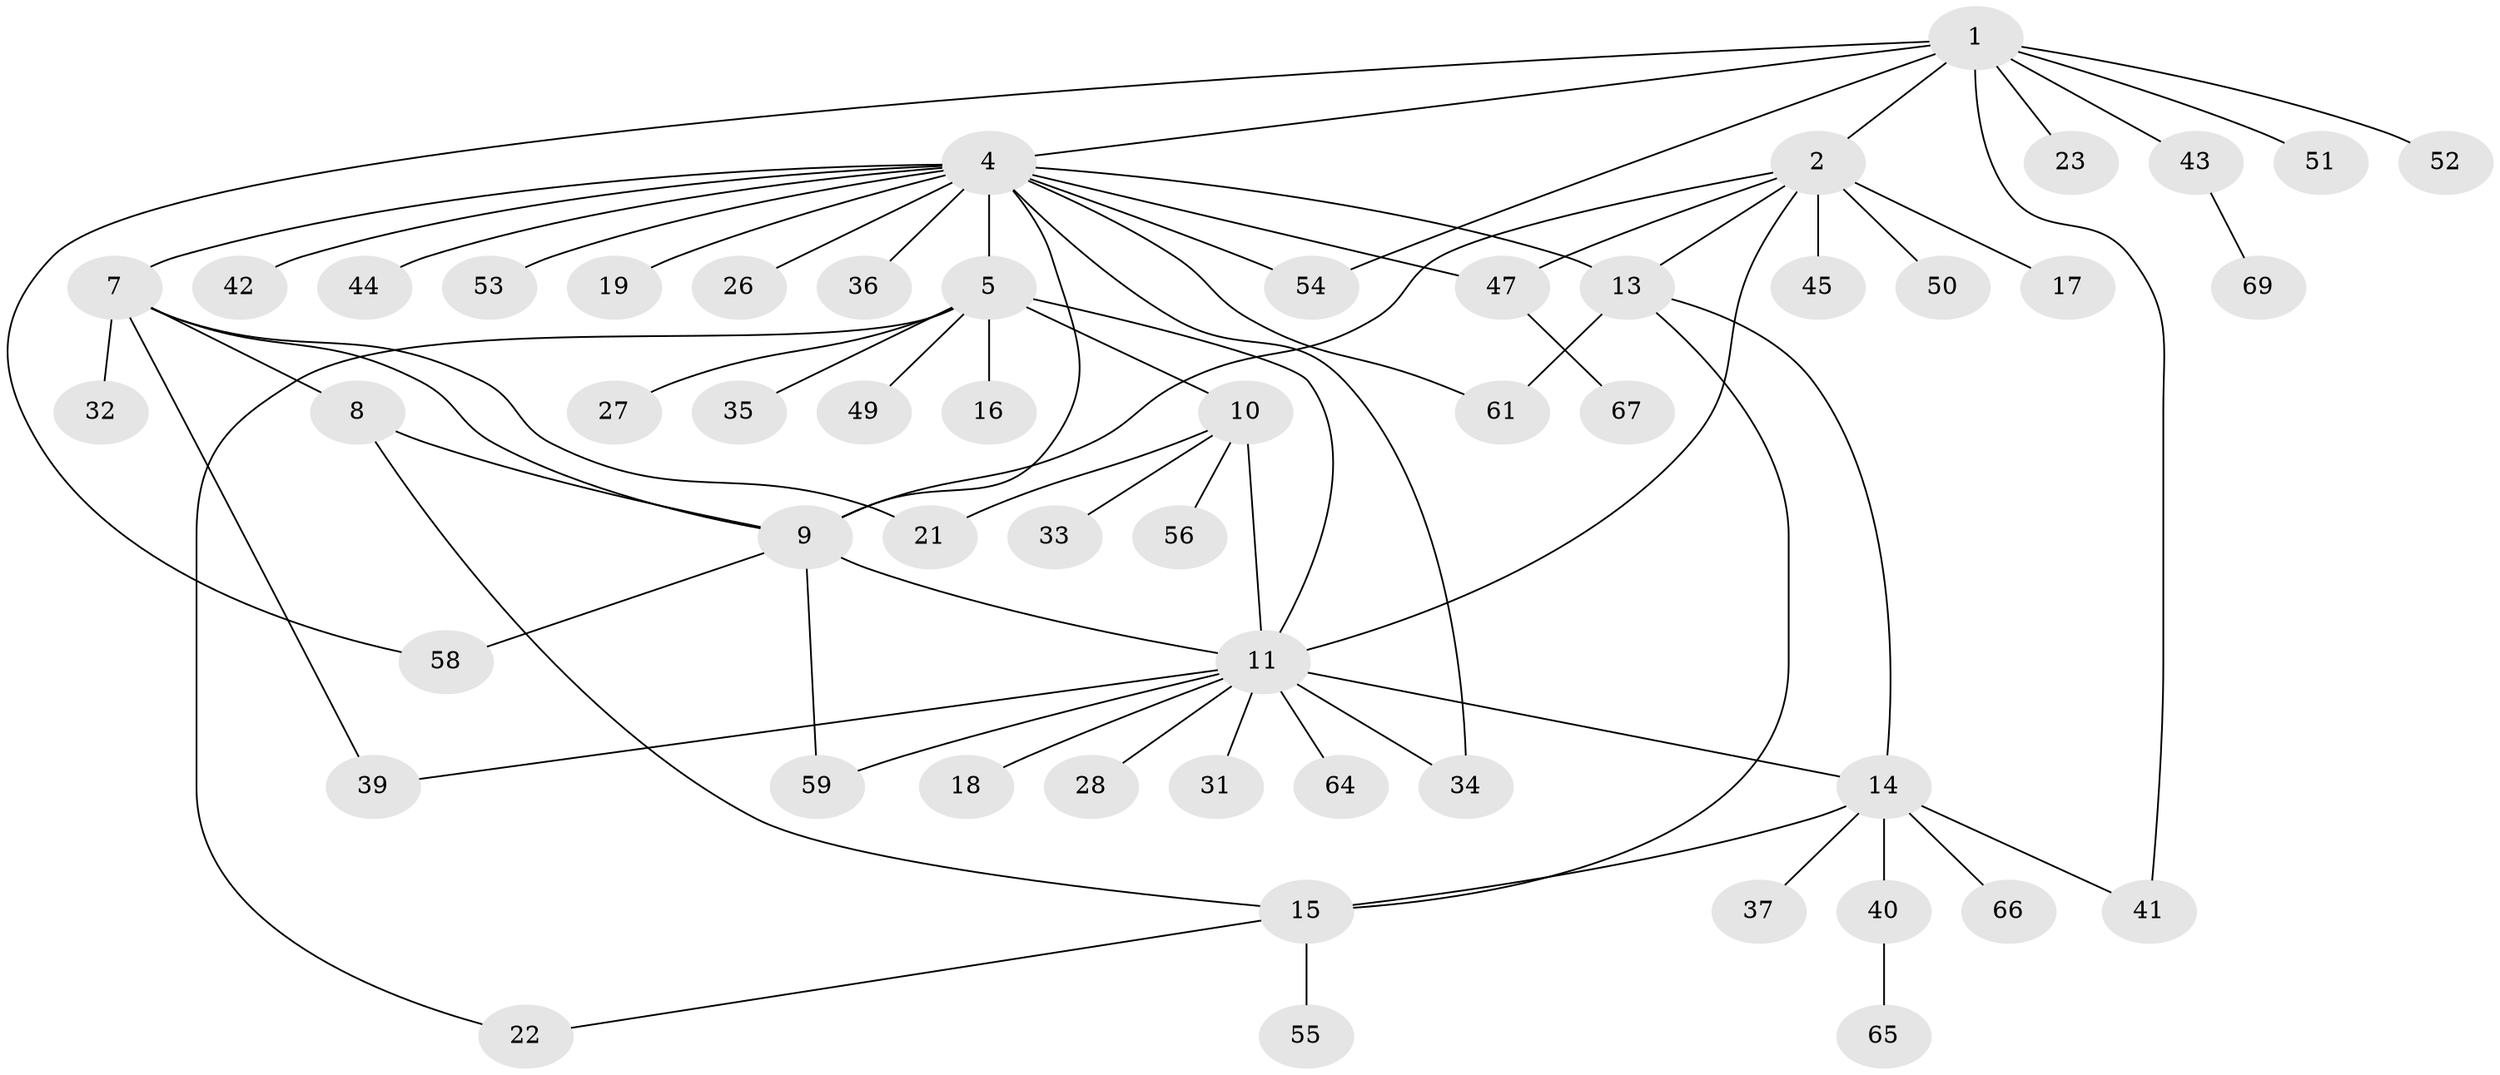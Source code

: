 // original degree distribution, {10: 0.014492753623188406, 8: 0.028985507246376812, 3: 0.11594202898550725, 12: 0.014492753623188406, 7: 0.028985507246376812, 6: 0.043478260869565216, 5: 0.028985507246376812, 11: 0.014492753623188406, 4: 0.014492753623188406, 1: 0.4782608695652174, 2: 0.21739130434782608}
// Generated by graph-tools (version 1.1) at 2025/11/02/27/25 16:11:34]
// undirected, 53 vertices, 72 edges
graph export_dot {
graph [start="1"]
  node [color=gray90,style=filled];
  1 [super="+48"];
  2 [super="+3"];
  4 [super="+6"];
  5 [super="+12"];
  7 [super="+29"];
  8;
  9 [super="+24"];
  10 [super="+20"];
  11 [super="+30"];
  13 [super="+38"];
  14 [super="+25"];
  15;
  16;
  17;
  18 [super="+68"];
  19;
  21;
  22 [super="+60"];
  23;
  26 [super="+63"];
  27;
  28 [super="+62"];
  31;
  32;
  33;
  34;
  35 [super="+57"];
  36;
  37;
  39 [super="+46"];
  40;
  41;
  42;
  43;
  44;
  45;
  47;
  49;
  50;
  51;
  52;
  53;
  54;
  55;
  56;
  58;
  59;
  61;
  64;
  65;
  66;
  67;
  69;
  1 -- 2 [weight=2];
  1 -- 23;
  1 -- 43;
  1 -- 51;
  1 -- 52 [weight=2];
  1 -- 54;
  1 -- 58;
  1 -- 41;
  1 -- 4;
  2 -- 9;
  2 -- 11;
  2 -- 13;
  2 -- 45;
  2 -- 47;
  2 -- 50;
  2 -- 17;
  4 -- 5 [weight=2];
  4 -- 7;
  4 -- 19;
  4 -- 26;
  4 -- 34;
  4 -- 36;
  4 -- 42;
  4 -- 44;
  4 -- 47;
  4 -- 61;
  4 -- 53;
  4 -- 54;
  4 -- 13;
  4 -- 9;
  5 -- 22;
  5 -- 27;
  5 -- 35;
  5 -- 49;
  5 -- 16;
  5 -- 10;
  5 -- 11;
  7 -- 8;
  7 -- 9;
  7 -- 21;
  7 -- 32;
  7 -- 39;
  8 -- 9;
  8 -- 15;
  9 -- 11;
  9 -- 59;
  9 -- 58;
  10 -- 11;
  10 -- 21;
  10 -- 33;
  10 -- 56;
  11 -- 14;
  11 -- 18;
  11 -- 28;
  11 -- 31;
  11 -- 34;
  11 -- 64;
  11 -- 59;
  11 -- 39;
  13 -- 14;
  13 -- 15;
  13 -- 61;
  14 -- 15;
  14 -- 37;
  14 -- 40;
  14 -- 41;
  14 -- 66;
  15 -- 22;
  15 -- 55;
  40 -- 65;
  43 -- 69;
  47 -- 67;
}
